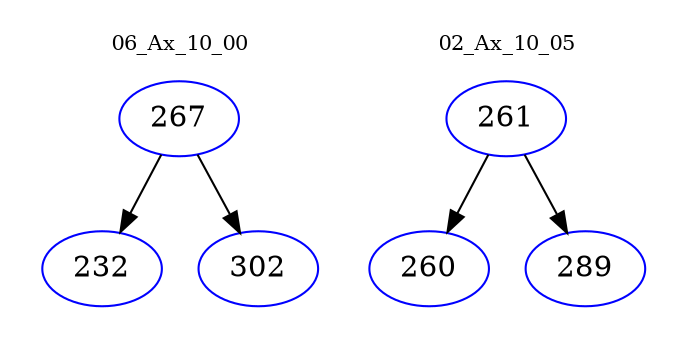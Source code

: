 digraph{
subgraph cluster_0 {
color = white
label = "06_Ax_10_00";
fontsize=10;
T0_267 [label="267", color="blue"]
T0_267 -> T0_232 [color="black"]
T0_232 [label="232", color="blue"]
T0_267 -> T0_302 [color="black"]
T0_302 [label="302", color="blue"]
}
subgraph cluster_1 {
color = white
label = "02_Ax_10_05";
fontsize=10;
T1_261 [label="261", color="blue"]
T1_261 -> T1_260 [color="black"]
T1_260 [label="260", color="blue"]
T1_261 -> T1_289 [color="black"]
T1_289 [label="289", color="blue"]
}
}

